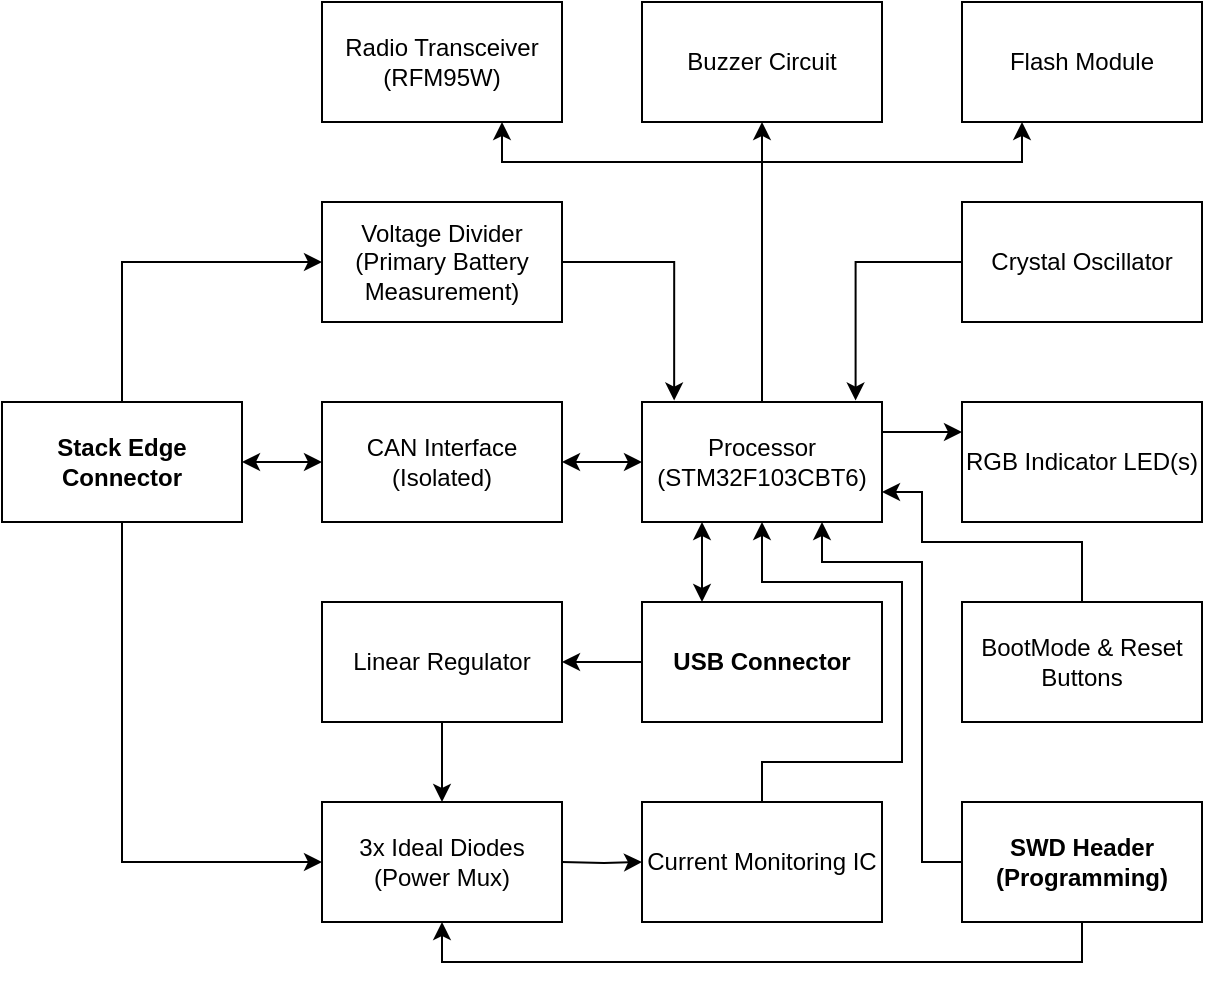 <mxfile version="22.1.21" type="device">
  <diagram name="Page-1" id="m4HbVYhpBsFxY-E0fdw8">
    <mxGraphModel dx="1177" dy="530" grid="1" gridSize="10" guides="1" tooltips="1" connect="1" arrows="1" fold="1" page="1" pageScale="1" pageWidth="850" pageHeight="1100" math="0" shadow="0">
      <root>
        <mxCell id="0" />
        <mxCell id="1" parent="0" />
        <mxCell id="ipSXUyGKkGnUzO884jBF-93" value="" style="edgeStyle=orthogonalEdgeStyle;rounded=0;orthogonalLoop=1;jettySize=auto;html=1;startArrow=classic;startFill=1;" edge="1" parent="1" source="ipSXUyGKkGnUzO884jBF-96" target="ipSXUyGKkGnUzO884jBF-102">
          <mxGeometry relative="1" as="geometry" />
        </mxCell>
        <mxCell id="ipSXUyGKkGnUzO884jBF-94" style="edgeStyle=orthogonalEdgeStyle;rounded=0;orthogonalLoop=1;jettySize=auto;html=1;entryX=0;entryY=0.5;entryDx=0;entryDy=0;" edge="1" parent="1" source="ipSXUyGKkGnUzO884jBF-96" target="ipSXUyGKkGnUzO884jBF-119">
          <mxGeometry relative="1" as="geometry">
            <Array as="points">
              <mxPoint x="580" y="360" />
            </Array>
          </mxGeometry>
        </mxCell>
        <mxCell id="ipSXUyGKkGnUzO884jBF-131" style="edgeStyle=orthogonalEdgeStyle;rounded=0;orthogonalLoop=1;jettySize=auto;html=1;entryX=0;entryY=0.5;entryDx=0;entryDy=0;" edge="1" parent="1" source="ipSXUyGKkGnUzO884jBF-96" target="ipSXUyGKkGnUzO884jBF-120">
          <mxGeometry relative="1" as="geometry">
            <Array as="points">
              <mxPoint x="580" y="660" />
            </Array>
          </mxGeometry>
        </mxCell>
        <mxCell id="ipSXUyGKkGnUzO884jBF-96" value="&lt;div&gt;Stack Edge Connector&lt;/div&gt;" style="whiteSpace=wrap;html=1;fontStyle=1" vertex="1" parent="1">
          <mxGeometry x="520" y="430" width="120" height="60" as="geometry" />
        </mxCell>
        <mxCell id="ipSXUyGKkGnUzO884jBF-97" style="edgeStyle=orthogonalEdgeStyle;rounded=0;orthogonalLoop=1;jettySize=auto;html=1;exitX=0.5;exitY=0;exitDx=0;exitDy=0;entryX=0.5;entryY=1;entryDx=0;entryDy=0;" edge="1" parent="1" source="ipSXUyGKkGnUzO884jBF-100" target="ipSXUyGKkGnUzO884jBF-124">
          <mxGeometry relative="1" as="geometry" />
        </mxCell>
        <mxCell id="ipSXUyGKkGnUzO884jBF-98" style="edgeStyle=orthogonalEdgeStyle;rounded=0;orthogonalLoop=1;jettySize=auto;html=1;exitX=0.5;exitY=0;exitDx=0;exitDy=0;entryX=0.75;entryY=1;entryDx=0;entryDy=0;" edge="1" parent="1" source="ipSXUyGKkGnUzO884jBF-100" target="ipSXUyGKkGnUzO884jBF-125">
          <mxGeometry relative="1" as="geometry">
            <Array as="points">
              <mxPoint x="900" y="310" />
              <mxPoint x="770" y="310" />
            </Array>
          </mxGeometry>
        </mxCell>
        <mxCell id="ipSXUyGKkGnUzO884jBF-99" style="edgeStyle=orthogonalEdgeStyle;rounded=0;orthogonalLoop=1;jettySize=auto;html=1;exitX=0.5;exitY=0;exitDx=0;exitDy=0;entryX=0.25;entryY=1;entryDx=0;entryDy=0;" edge="1" parent="1" source="ipSXUyGKkGnUzO884jBF-100" target="ipSXUyGKkGnUzO884jBF-123">
          <mxGeometry relative="1" as="geometry">
            <Array as="points">
              <mxPoint x="900" y="310" />
              <mxPoint x="1030" y="310" />
            </Array>
          </mxGeometry>
        </mxCell>
        <mxCell id="ipSXUyGKkGnUzO884jBF-141" style="edgeStyle=orthogonalEdgeStyle;rounded=0;orthogonalLoop=1;jettySize=auto;html=1;exitX=1;exitY=0.25;exitDx=0;exitDy=0;entryX=0;entryY=0.25;entryDx=0;entryDy=0;" edge="1" parent="1" source="ipSXUyGKkGnUzO884jBF-100" target="ipSXUyGKkGnUzO884jBF-134">
          <mxGeometry relative="1" as="geometry" />
        </mxCell>
        <mxCell id="ipSXUyGKkGnUzO884jBF-100" value="Processor&lt;br&gt;(STM32F103CBT6)" style="whiteSpace=wrap;html=1;" vertex="1" parent="1">
          <mxGeometry x="840" y="430" width="120" height="60" as="geometry" />
        </mxCell>
        <mxCell id="ipSXUyGKkGnUzO884jBF-101" value="" style="edgeStyle=orthogonalEdgeStyle;rounded=0;orthogonalLoop=1;jettySize=auto;html=1;startArrow=classic;startFill=1;" edge="1" parent="1" source="ipSXUyGKkGnUzO884jBF-102" target="ipSXUyGKkGnUzO884jBF-100">
          <mxGeometry relative="1" as="geometry" />
        </mxCell>
        <mxCell id="ipSXUyGKkGnUzO884jBF-102" value="CAN Interface (Isolated)" style="whiteSpace=wrap;html=1;" vertex="1" parent="1">
          <mxGeometry x="680" y="430" width="120" height="60" as="geometry" />
        </mxCell>
        <mxCell id="ipSXUyGKkGnUzO884jBF-128" style="edgeStyle=orthogonalEdgeStyle;rounded=0;orthogonalLoop=1;jettySize=auto;html=1;exitX=0.5;exitY=0;exitDx=0;exitDy=0;entryX=0.5;entryY=1;entryDx=0;entryDy=0;" edge="1" parent="1" source="ipSXUyGKkGnUzO884jBF-106" target="ipSXUyGKkGnUzO884jBF-100">
          <mxGeometry relative="1" as="geometry">
            <Array as="points">
              <mxPoint x="900" y="610" />
              <mxPoint x="970" y="610" />
              <mxPoint x="970" y="520" />
              <mxPoint x="900" y="520" />
            </Array>
          </mxGeometry>
        </mxCell>
        <mxCell id="ipSXUyGKkGnUzO884jBF-106" value="&lt;div&gt;Current Monitoring IC&lt;br&gt;&lt;/div&gt;" style="whiteSpace=wrap;html=1;" vertex="1" parent="1">
          <mxGeometry x="840" y="630" width="120" height="60" as="geometry" />
        </mxCell>
        <mxCell id="ipSXUyGKkGnUzO884jBF-107" value="" style="edgeStyle=orthogonalEdgeStyle;rounded=0;orthogonalLoop=1;jettySize=auto;html=1;" edge="1" parent="1" target="ipSXUyGKkGnUzO884jBF-106">
          <mxGeometry relative="1" as="geometry">
            <mxPoint x="800" y="660" as="sourcePoint" />
          </mxGeometry>
        </mxCell>
        <mxCell id="ipSXUyGKkGnUzO884jBF-109" value="" style="edgeStyle=orthogonalEdgeStyle;rounded=0;orthogonalLoop=1;jettySize=auto;html=1;" edge="1" parent="1" source="ipSXUyGKkGnUzO884jBF-110" target="ipSXUyGKkGnUzO884jBF-117">
          <mxGeometry relative="1" as="geometry" />
        </mxCell>
        <mxCell id="ipSXUyGKkGnUzO884jBF-132" style="edgeStyle=orthogonalEdgeStyle;rounded=0;orthogonalLoop=1;jettySize=auto;html=1;exitX=0.25;exitY=0;exitDx=0;exitDy=0;entryX=0.25;entryY=1;entryDx=0;entryDy=0;startArrow=classic;startFill=1;" edge="1" parent="1" source="ipSXUyGKkGnUzO884jBF-110" target="ipSXUyGKkGnUzO884jBF-100">
          <mxGeometry relative="1" as="geometry" />
        </mxCell>
        <mxCell id="ipSXUyGKkGnUzO884jBF-110" value="USB Connector" style="whiteSpace=wrap;html=1;fontStyle=1" vertex="1" parent="1">
          <mxGeometry x="840" y="530" width="120" height="60" as="geometry" />
        </mxCell>
        <mxCell id="ipSXUyGKkGnUzO884jBF-129" style="edgeStyle=orthogonalEdgeStyle;rounded=0;orthogonalLoop=1;jettySize=auto;html=1;entryX=0.75;entryY=1;entryDx=0;entryDy=0;" edge="1" parent="1" source="ipSXUyGKkGnUzO884jBF-113" target="ipSXUyGKkGnUzO884jBF-100">
          <mxGeometry relative="1" as="geometry">
            <Array as="points">
              <mxPoint x="980" y="660" />
              <mxPoint x="980" y="510" />
              <mxPoint x="930" y="510" />
            </Array>
          </mxGeometry>
        </mxCell>
        <mxCell id="ipSXUyGKkGnUzO884jBF-133" style="edgeStyle=orthogonalEdgeStyle;rounded=0;orthogonalLoop=1;jettySize=auto;html=1;entryX=0.5;entryY=1;entryDx=0;entryDy=0;" edge="1" parent="1" source="ipSXUyGKkGnUzO884jBF-113" target="ipSXUyGKkGnUzO884jBF-120">
          <mxGeometry relative="1" as="geometry">
            <Array as="points">
              <mxPoint x="1060" y="710" />
              <mxPoint x="740" y="710" />
            </Array>
          </mxGeometry>
        </mxCell>
        <mxCell id="ipSXUyGKkGnUzO884jBF-113" value="&lt;div&gt;SWD Header&lt;/div&gt;&lt;div&gt;(Programming)&lt;/div&gt;" style="whiteSpace=wrap;html=1;fontStyle=1" vertex="1" parent="1">
          <mxGeometry x="1000" y="630" width="120" height="60" as="geometry" />
        </mxCell>
        <mxCell id="ipSXUyGKkGnUzO884jBF-114" style="edgeStyle=orthogonalEdgeStyle;rounded=0;orthogonalLoop=1;jettySize=auto;html=1;entryX=0.89;entryY=-0.012;entryDx=0;entryDy=0;entryPerimeter=0;" edge="1" parent="1" source="ipSXUyGKkGnUzO884jBF-115" target="ipSXUyGKkGnUzO884jBF-100">
          <mxGeometry relative="1" as="geometry" />
        </mxCell>
        <mxCell id="ipSXUyGKkGnUzO884jBF-115" value="Crystal Oscillator" style="whiteSpace=wrap;html=1;" vertex="1" parent="1">
          <mxGeometry x="1000" y="330" width="120" height="60" as="geometry" />
        </mxCell>
        <mxCell id="ipSXUyGKkGnUzO884jBF-130" value="" style="edgeStyle=orthogonalEdgeStyle;rounded=0;orthogonalLoop=1;jettySize=auto;html=1;" edge="1" parent="1" source="ipSXUyGKkGnUzO884jBF-117" target="ipSXUyGKkGnUzO884jBF-120">
          <mxGeometry relative="1" as="geometry" />
        </mxCell>
        <mxCell id="ipSXUyGKkGnUzO884jBF-117" value="Linear Regulator" style="whiteSpace=wrap;html=1;" vertex="1" parent="1">
          <mxGeometry x="680" y="530" width="120" height="60" as="geometry" />
        </mxCell>
        <mxCell id="ipSXUyGKkGnUzO884jBF-118" style="edgeStyle=orthogonalEdgeStyle;rounded=0;orthogonalLoop=1;jettySize=auto;html=1;entryX=0.134;entryY=-0.012;entryDx=0;entryDy=0;entryPerimeter=0;" edge="1" parent="1" source="ipSXUyGKkGnUzO884jBF-119" target="ipSXUyGKkGnUzO884jBF-100">
          <mxGeometry relative="1" as="geometry" />
        </mxCell>
        <mxCell id="ipSXUyGKkGnUzO884jBF-119" value="&lt;div&gt;Voltage Divider (Primary Battery Measurement)&lt;br&gt;&lt;/div&gt;" style="whiteSpace=wrap;html=1;" vertex="1" parent="1">
          <mxGeometry x="680" y="330" width="120" height="60" as="geometry" />
        </mxCell>
        <mxCell id="ipSXUyGKkGnUzO884jBF-120" value="&lt;div&gt;3x Ideal Diodes&lt;/div&gt;&lt;div&gt;(Power Mux)&lt;/div&gt;" style="whiteSpace=wrap;html=1;" vertex="1" parent="1">
          <mxGeometry x="680" y="630" width="120" height="60" as="geometry" />
        </mxCell>
        <mxCell id="ipSXUyGKkGnUzO884jBF-123" value="Flash Module" style="whiteSpace=wrap;html=1;" vertex="1" parent="1">
          <mxGeometry x="1000" y="230" width="120" height="60" as="geometry" />
        </mxCell>
        <mxCell id="ipSXUyGKkGnUzO884jBF-124" value="Buzzer Circuit" style="whiteSpace=wrap;html=1;" vertex="1" parent="1">
          <mxGeometry x="840" y="230" width="120" height="60" as="geometry" />
        </mxCell>
        <mxCell id="ipSXUyGKkGnUzO884jBF-125" value="Radio Transceiver&lt;br&gt;(RFM95W)" style="whiteSpace=wrap;html=1;" vertex="1" parent="1">
          <mxGeometry x="680" y="230" width="120" height="60" as="geometry" />
        </mxCell>
        <mxCell id="ipSXUyGKkGnUzO884jBF-134" value="RGB Indicator LED(s)" style="whiteSpace=wrap;html=1;" vertex="1" parent="1">
          <mxGeometry x="1000" y="430" width="120" height="60" as="geometry" />
        </mxCell>
        <mxCell id="ipSXUyGKkGnUzO884jBF-140" style="edgeStyle=orthogonalEdgeStyle;rounded=0;orthogonalLoop=1;jettySize=auto;html=1;exitX=0.5;exitY=0;exitDx=0;exitDy=0;entryX=1;entryY=0.75;entryDx=0;entryDy=0;" edge="1" parent="1" source="ipSXUyGKkGnUzO884jBF-136" target="ipSXUyGKkGnUzO884jBF-100">
          <mxGeometry relative="1" as="geometry">
            <Array as="points">
              <mxPoint x="1060" y="500" />
              <mxPoint x="980" y="500" />
              <mxPoint x="980" y="475" />
            </Array>
          </mxGeometry>
        </mxCell>
        <mxCell id="ipSXUyGKkGnUzO884jBF-136" value="&lt;div&gt;BootMode &amp;amp; Reset&lt;/div&gt;&lt;div&gt;Buttons&lt;br&gt;&lt;/div&gt;" style="whiteSpace=wrap;html=1;" vertex="1" parent="1">
          <mxGeometry x="1000" y="530" width="120" height="60" as="geometry" />
        </mxCell>
      </root>
    </mxGraphModel>
  </diagram>
</mxfile>
